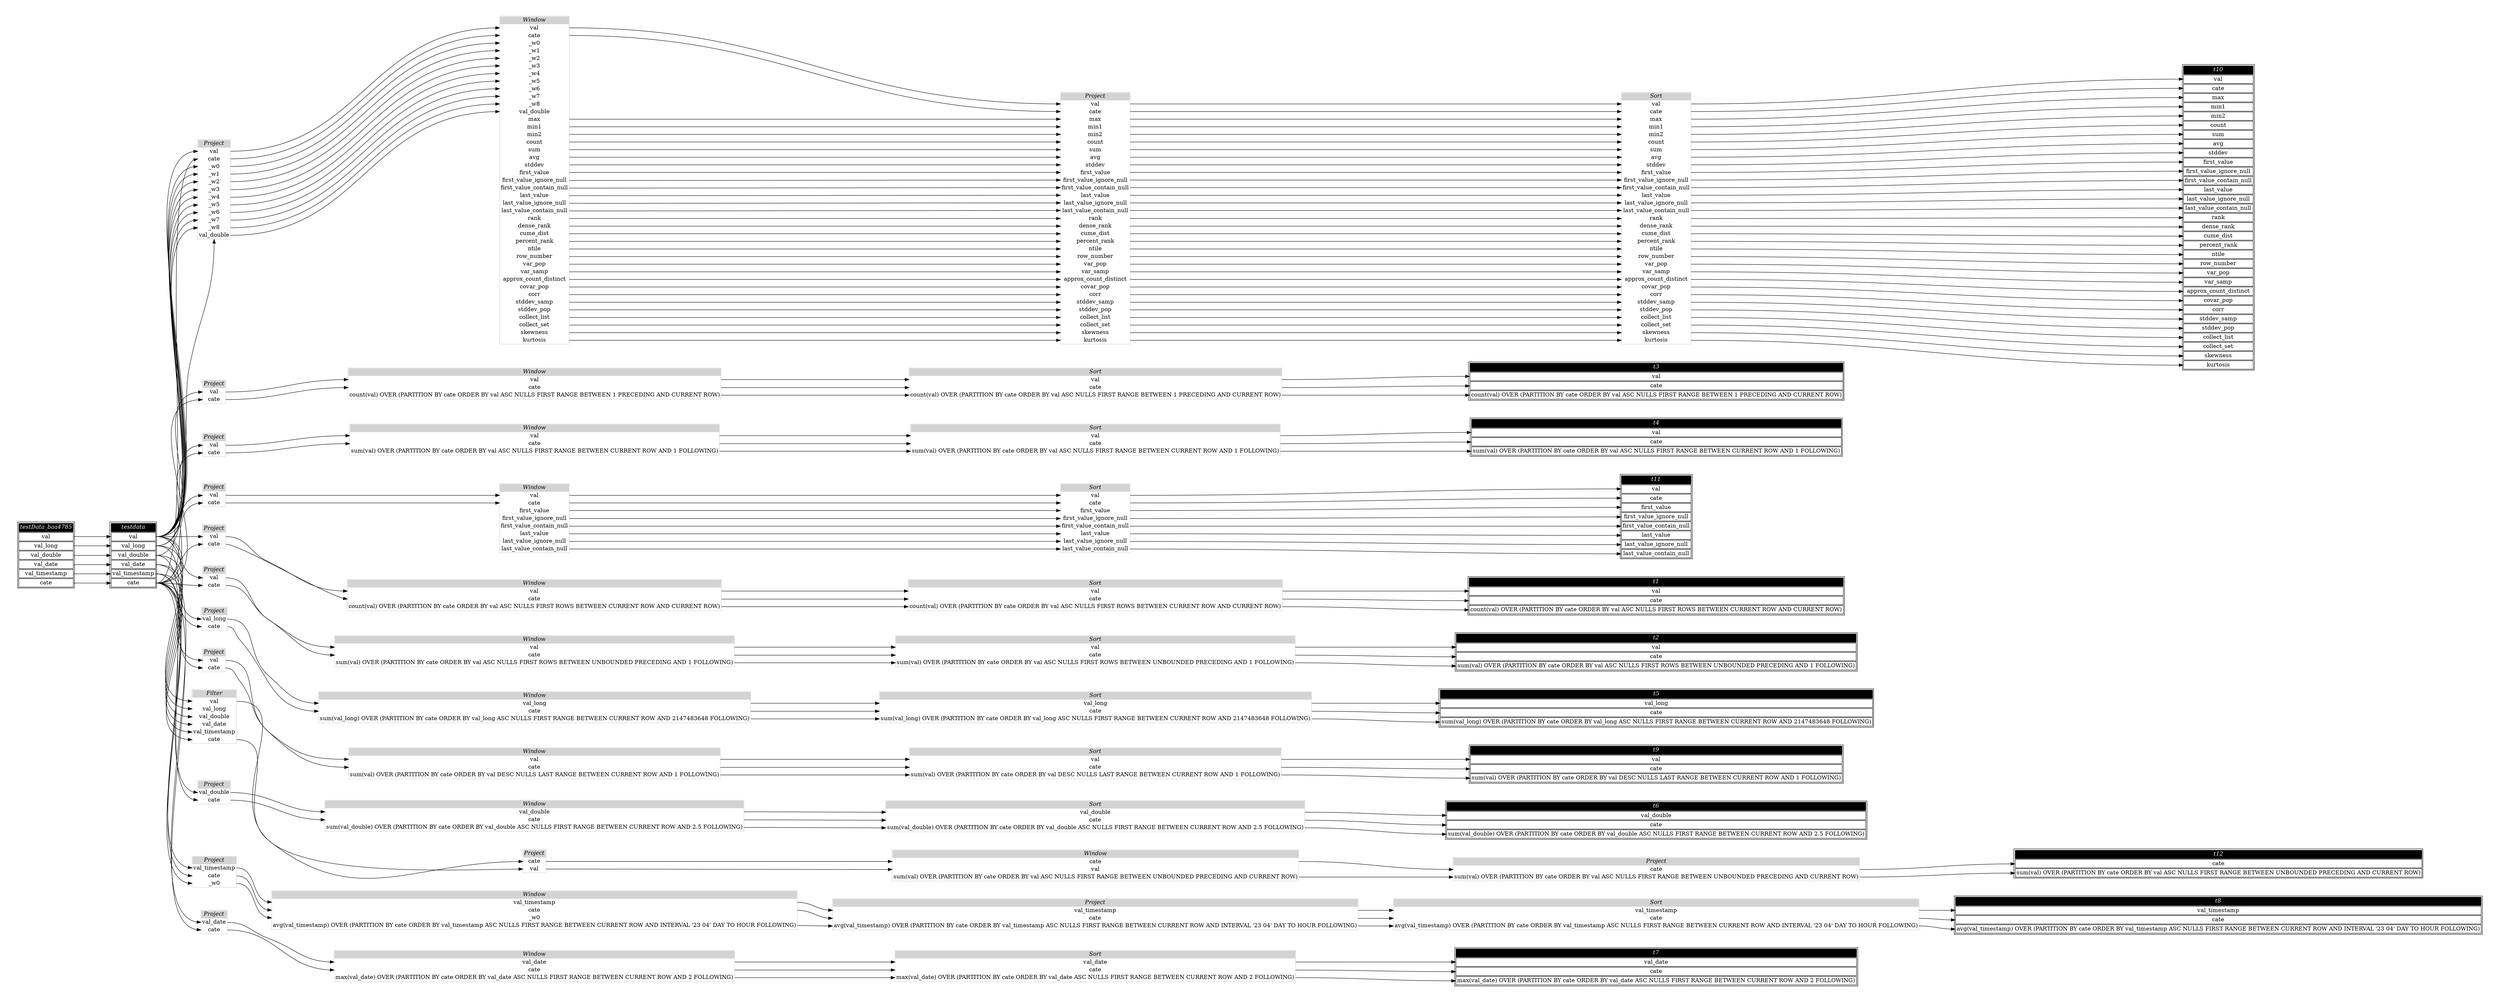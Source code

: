 // Automatically generated by SQLFlowTestSuite


digraph {
  graph [pad="0.5" nodesep="0.5" ranksep="1" fontname="Helvetica" rankdir=LR];
  node [shape=plaintext]

  
"Filter_5f7314d" [label=<
<table color="lightgray" border="1" cellborder="0" cellspacing="0">
  <tr><td bgcolor="lightgray" port="nodeName"><i>Filter</i></td></tr>
  <tr><td port="0">val</td></tr>
<tr><td port="1">val_long</td></tr>
<tr><td port="2">val_double</td></tr>
<tr><td port="3">val_date</td></tr>
<tr><td port="4">val_timestamp</td></tr>
<tr><td port="5">cate</td></tr>
</table>>];
     

"Project_181bcd5" [label=<
<table color="lightgray" border="1" cellborder="0" cellspacing="0">
  <tr><td bgcolor="lightgray" port="nodeName"><i>Project</i></td></tr>
  <tr><td port="0">val</td></tr>
<tr><td port="1">cate</td></tr>
</table>>];
     

"Project_1a2ec0c" [label=<
<table color="lightgray" border="1" cellborder="0" cellspacing="0">
  <tr><td bgcolor="lightgray" port="nodeName"><i>Project</i></td></tr>
  <tr><td port="0">val_long</td></tr>
<tr><td port="1">cate</td></tr>
</table>>];
     

"Project_2fdb944" [label=<
<table color="lightgray" border="1" cellborder="0" cellspacing="0">
  <tr><td bgcolor="lightgray" port="nodeName"><i>Project</i></td></tr>
  <tr><td port="0">val</td></tr>
<tr><td port="1">cate</td></tr>
</table>>];
     

"Project_31e1669" [label=<
<table color="lightgray" border="1" cellborder="0" cellspacing="0">
  <tr><td bgcolor="lightgray" port="nodeName"><i>Project</i></td></tr>
  <tr><td port="0">val_date</td></tr>
<tr><td port="1">cate</td></tr>
</table>>];
     

"Project_37bb908" [label=<
<table color="lightgray" border="1" cellborder="0" cellspacing="0">
  <tr><td bgcolor="lightgray" port="nodeName"><i>Project</i></td></tr>
  <tr><td port="0">val</td></tr>
<tr><td port="1">cate</td></tr>
</table>>];
     

"Project_46f2372" [label=<
<table color="lightgray" border="1" cellborder="0" cellspacing="0">
  <tr><td bgcolor="lightgray" port="nodeName"><i>Project</i></td></tr>
  <tr><td port="0">val_timestamp</td></tr>
<tr><td port="1">cate</td></tr>
<tr><td port="2">avg(val_timestamp) OVER (PARTITION BY cate ORDER BY val_timestamp ASC NULLS FIRST RANGE BETWEEN CURRENT ROW AND INTERVAL '23 04' DAY TO HOUR FOLLOWING)</td></tr>
</table>>];
     

"Project_7ec6d59" [label=<
<table color="lightgray" border="1" cellborder="0" cellspacing="0">
  <tr><td bgcolor="lightgray" port="nodeName"><i>Project</i></td></tr>
  <tr><td port="0">val</td></tr>
<tr><td port="1">cate</td></tr>
</table>>];
     

"Project_80725af" [label=<
<table color="lightgray" border="1" cellborder="0" cellspacing="0">
  <tr><td bgcolor="lightgray" port="nodeName"><i>Project</i></td></tr>
  <tr><td port="0">val_double</td></tr>
<tr><td port="1">cate</td></tr>
</table>>];
     

"Project_883b773" [label=<
<table color="lightgray" border="1" cellborder="0" cellspacing="0">
  <tr><td bgcolor="lightgray" port="nodeName"><i>Project</i></td></tr>
  <tr><td port="0">val</td></tr>
<tr><td port="1">cate</td></tr>
</table>>];
     

"Project_94e18be" [label=<
<table color="lightgray" border="1" cellborder="0" cellspacing="0">
  <tr><td bgcolor="lightgray" port="nodeName"><i>Project</i></td></tr>
  <tr><td port="0">val</td></tr>
<tr><td port="1">cate</td></tr>
<tr><td port="2">_w0</td></tr>
<tr><td port="3">_w1</td></tr>
<tr><td port="4">_w2</td></tr>
<tr><td port="5">_w3</td></tr>
<tr><td port="6">_w4</td></tr>
<tr><td port="7">_w5</td></tr>
<tr><td port="8">_w6</td></tr>
<tr><td port="9">_w7</td></tr>
<tr><td port="10">_w8</td></tr>
<tr><td port="11">val_double</td></tr>
</table>>];
     

"Project_9a60dda" [label=<
<table color="lightgray" border="1" cellborder="0" cellspacing="0">
  <tr><td bgcolor="lightgray" port="nodeName"><i>Project</i></td></tr>
  <tr><td port="0">val</td></tr>
<tr><td port="1">cate</td></tr>
<tr><td port="2">max</td></tr>
<tr><td port="3">min1</td></tr>
<tr><td port="4">min2</td></tr>
<tr><td port="5">count</td></tr>
<tr><td port="6">sum</td></tr>
<tr><td port="7">avg</td></tr>
<tr><td port="8">stddev</td></tr>
<tr><td port="9">first_value</td></tr>
<tr><td port="10">first_value_ignore_null</td></tr>
<tr><td port="11">first_value_contain_null</td></tr>
<tr><td port="12">last_value</td></tr>
<tr><td port="13">last_value_ignore_null</td></tr>
<tr><td port="14">last_value_contain_null</td></tr>
<tr><td port="15">rank</td></tr>
<tr><td port="16">dense_rank</td></tr>
<tr><td port="17">cume_dist</td></tr>
<tr><td port="18">percent_rank</td></tr>
<tr><td port="19">ntile</td></tr>
<tr><td port="20">row_number</td></tr>
<tr><td port="21">var_pop</td></tr>
<tr><td port="22">var_samp</td></tr>
<tr><td port="23">approx_count_distinct</td></tr>
<tr><td port="24">covar_pop</td></tr>
<tr><td port="25">corr</td></tr>
<tr><td port="26">stddev_samp</td></tr>
<tr><td port="27">stddev_pop</td></tr>
<tr><td port="28">collect_list</td></tr>
<tr><td port="29">collect_set</td></tr>
<tr><td port="30">skewness</td></tr>
<tr><td port="31">kurtosis</td></tr>
</table>>];
     

"Project_b108d91" [label=<
<table color="lightgray" border="1" cellborder="0" cellspacing="0">
  <tr><td bgcolor="lightgray" port="nodeName"><i>Project</i></td></tr>
  <tr><td port="0">cate</td></tr>
<tr><td port="1">val</td></tr>
</table>>];
     

"Project_b29e8d8" [label=<
<table color="lightgray" border="1" cellborder="0" cellspacing="0">
  <tr><td bgcolor="lightgray" port="nodeName"><i>Project</i></td></tr>
  <tr><td port="0">cate</td></tr>
<tr><td port="1">sum(val) OVER (PARTITION BY cate ORDER BY val ASC NULLS FIRST RANGE BETWEEN UNBOUNDED PRECEDING AND CURRENT ROW)</td></tr>
</table>>];
     

"Project_e3eb9aa" [label=<
<table color="lightgray" border="1" cellborder="0" cellspacing="0">
  <tr><td bgcolor="lightgray" port="nodeName"><i>Project</i></td></tr>
  <tr><td port="0">val</td></tr>
<tr><td port="1">cate</td></tr>
</table>>];
     

"Project_fc1bed7" [label=<
<table color="lightgray" border="1" cellborder="0" cellspacing="0">
  <tr><td bgcolor="lightgray" port="nodeName"><i>Project</i></td></tr>
  <tr><td port="0">val_timestamp</td></tr>
<tr><td port="1">cate</td></tr>
<tr><td port="2">_w0</td></tr>
</table>>];
     

"Sort_0c61394" [label=<
<table color="lightgray" border="1" cellborder="0" cellspacing="0">
  <tr><td bgcolor="lightgray" port="nodeName"><i>Sort</i></td></tr>
  <tr><td port="0">val</td></tr>
<tr><td port="1">cate</td></tr>
<tr><td port="2">sum(val) OVER (PARTITION BY cate ORDER BY val ASC NULLS FIRST ROWS BETWEEN UNBOUNDED PRECEDING AND 1 FOLLOWING)</td></tr>
</table>>];
     

"Sort_0ff4387" [label=<
<table color="lightgray" border="1" cellborder="0" cellspacing="0">
  <tr><td bgcolor="lightgray" port="nodeName"><i>Sort</i></td></tr>
  <tr><td port="0">val</td></tr>
<tr><td port="1">cate</td></tr>
<tr><td port="2">count(val) OVER (PARTITION BY cate ORDER BY val ASC NULLS FIRST ROWS BETWEEN CURRENT ROW AND CURRENT ROW)</td></tr>
</table>>];
     

"Sort_706a6cb" [label=<
<table color="lightgray" border="1" cellborder="0" cellspacing="0">
  <tr><td bgcolor="lightgray" port="nodeName"><i>Sort</i></td></tr>
  <tr><td port="0">val_date</td></tr>
<tr><td port="1">cate</td></tr>
<tr><td port="2">max(val_date) OVER (PARTITION BY cate ORDER BY val_date ASC NULLS FIRST RANGE BETWEEN CURRENT ROW AND 2 FOLLOWING)</td></tr>
</table>>];
     

"Sort_78c6a84" [label=<
<table color="lightgray" border="1" cellborder="0" cellspacing="0">
  <tr><td bgcolor="lightgray" port="nodeName"><i>Sort</i></td></tr>
  <tr><td port="0">val</td></tr>
<tr><td port="1">cate</td></tr>
<tr><td port="2">max</td></tr>
<tr><td port="3">min1</td></tr>
<tr><td port="4">min2</td></tr>
<tr><td port="5">count</td></tr>
<tr><td port="6">sum</td></tr>
<tr><td port="7">avg</td></tr>
<tr><td port="8">stddev</td></tr>
<tr><td port="9">first_value</td></tr>
<tr><td port="10">first_value_ignore_null</td></tr>
<tr><td port="11">first_value_contain_null</td></tr>
<tr><td port="12">last_value</td></tr>
<tr><td port="13">last_value_ignore_null</td></tr>
<tr><td port="14">last_value_contain_null</td></tr>
<tr><td port="15">rank</td></tr>
<tr><td port="16">dense_rank</td></tr>
<tr><td port="17">cume_dist</td></tr>
<tr><td port="18">percent_rank</td></tr>
<tr><td port="19">ntile</td></tr>
<tr><td port="20">row_number</td></tr>
<tr><td port="21">var_pop</td></tr>
<tr><td port="22">var_samp</td></tr>
<tr><td port="23">approx_count_distinct</td></tr>
<tr><td port="24">covar_pop</td></tr>
<tr><td port="25">corr</td></tr>
<tr><td port="26">stddev_samp</td></tr>
<tr><td port="27">stddev_pop</td></tr>
<tr><td port="28">collect_list</td></tr>
<tr><td port="29">collect_set</td></tr>
<tr><td port="30">skewness</td></tr>
<tr><td port="31">kurtosis</td></tr>
</table>>];
     

"Sort_8189dd1" [label=<
<table color="lightgray" border="1" cellborder="0" cellspacing="0">
  <tr><td bgcolor="lightgray" port="nodeName"><i>Sort</i></td></tr>
  <tr><td port="0">val</td></tr>
<tr><td port="1">cate</td></tr>
<tr><td port="2">first_value</td></tr>
<tr><td port="3">first_value_ignore_null</td></tr>
<tr><td port="4">first_value_contain_null</td></tr>
<tr><td port="5">last_value</td></tr>
<tr><td port="6">last_value_ignore_null</td></tr>
<tr><td port="7">last_value_contain_null</td></tr>
</table>>];
     

"Sort_8b9ad9c" [label=<
<table color="lightgray" border="1" cellborder="0" cellspacing="0">
  <tr><td bgcolor="lightgray" port="nodeName"><i>Sort</i></td></tr>
  <tr><td port="0">val</td></tr>
<tr><td port="1">cate</td></tr>
<tr><td port="2">count(val) OVER (PARTITION BY cate ORDER BY val ASC NULLS FIRST RANGE BETWEEN 1 PRECEDING AND CURRENT ROW)</td></tr>
</table>>];
     

"Sort_96194fa" [label=<
<table color="lightgray" border="1" cellborder="0" cellspacing="0">
  <tr><td bgcolor="lightgray" port="nodeName"><i>Sort</i></td></tr>
  <tr><td port="0">val_long</td></tr>
<tr><td port="1">cate</td></tr>
<tr><td port="2">sum(val_long) OVER (PARTITION BY cate ORDER BY val_long ASC NULLS FIRST RANGE BETWEEN CURRENT ROW AND 2147483648 FOLLOWING)</td></tr>
</table>>];
     

"Sort_a3a13f6" [label=<
<table color="lightgray" border="1" cellborder="0" cellspacing="0">
  <tr><td bgcolor="lightgray" port="nodeName"><i>Sort</i></td></tr>
  <tr><td port="0">val</td></tr>
<tr><td port="1">cate</td></tr>
<tr><td port="2">sum(val) OVER (PARTITION BY cate ORDER BY val DESC NULLS LAST RANGE BETWEEN CURRENT ROW AND 1 FOLLOWING)</td></tr>
</table>>];
     

"Sort_c199eac" [label=<
<table color="lightgray" border="1" cellborder="0" cellspacing="0">
  <tr><td bgcolor="lightgray" port="nodeName"><i>Sort</i></td></tr>
  <tr><td port="0">val</td></tr>
<tr><td port="1">cate</td></tr>
<tr><td port="2">sum(val) OVER (PARTITION BY cate ORDER BY val ASC NULLS FIRST RANGE BETWEEN CURRENT ROW AND 1 FOLLOWING)</td></tr>
</table>>];
     

"Sort_dff760f" [label=<
<table color="lightgray" border="1" cellborder="0" cellspacing="0">
  <tr><td bgcolor="lightgray" port="nodeName"><i>Sort</i></td></tr>
  <tr><td port="0">val_timestamp</td></tr>
<tr><td port="1">cate</td></tr>
<tr><td port="2">avg(val_timestamp) OVER (PARTITION BY cate ORDER BY val_timestamp ASC NULLS FIRST RANGE BETWEEN CURRENT ROW AND INTERVAL '23 04' DAY TO HOUR FOLLOWING)</td></tr>
</table>>];
     

"Sort_e7eff5b" [label=<
<table color="lightgray" border="1" cellborder="0" cellspacing="0">
  <tr><td bgcolor="lightgray" port="nodeName"><i>Sort</i></td></tr>
  <tr><td port="0">val_double</td></tr>
<tr><td port="1">cate</td></tr>
<tr><td port="2">sum(val_double) OVER (PARTITION BY cate ORDER BY val_double ASC NULLS FIRST RANGE BETWEEN CURRENT ROW AND 2.5 FOLLOWING)</td></tr>
</table>>];
     

"Window_22d0e49" [label=<
<table color="lightgray" border="1" cellborder="0" cellspacing="0">
  <tr><td bgcolor="lightgray" port="nodeName"><i>Window</i></td></tr>
  <tr><td port="0">val_timestamp</td></tr>
<tr><td port="1">cate</td></tr>
<tr><td port="2">_w0</td></tr>
<tr><td port="3">avg(val_timestamp) OVER (PARTITION BY cate ORDER BY val_timestamp ASC NULLS FIRST RANGE BETWEEN CURRENT ROW AND INTERVAL '23 04' DAY TO HOUR FOLLOWING)</td></tr>
</table>>];
     

"Window_5bcf858" [label=<
<table color="lightgray" border="1" cellborder="0" cellspacing="0">
  <tr><td bgcolor="lightgray" port="nodeName"><i>Window</i></td></tr>
  <tr><td port="0">val</td></tr>
<tr><td port="1">cate</td></tr>
<tr><td port="2">first_value</td></tr>
<tr><td port="3">first_value_ignore_null</td></tr>
<tr><td port="4">first_value_contain_null</td></tr>
<tr><td port="5">last_value</td></tr>
<tr><td port="6">last_value_ignore_null</td></tr>
<tr><td port="7">last_value_contain_null</td></tr>
</table>>];
     

"Window_6385ea2" [label=<
<table color="lightgray" border="1" cellborder="0" cellspacing="0">
  <tr><td bgcolor="lightgray" port="nodeName"><i>Window</i></td></tr>
  <tr><td port="0">val_double</td></tr>
<tr><td port="1">cate</td></tr>
<tr><td port="2">sum(val_double) OVER (PARTITION BY cate ORDER BY val_double ASC NULLS FIRST RANGE BETWEEN CURRENT ROW AND 2.5 FOLLOWING)</td></tr>
</table>>];
     

"Window_abefb8d" [label=<
<table color="lightgray" border="1" cellborder="0" cellspacing="0">
  <tr><td bgcolor="lightgray" port="nodeName"><i>Window</i></td></tr>
  <tr><td port="0">val_date</td></tr>
<tr><td port="1">cate</td></tr>
<tr><td port="2">max(val_date) OVER (PARTITION BY cate ORDER BY val_date ASC NULLS FIRST RANGE BETWEEN CURRENT ROW AND 2 FOLLOWING)</td></tr>
</table>>];
     

"Window_b646ce8" [label=<
<table color="lightgray" border="1" cellborder="0" cellspacing="0">
  <tr><td bgcolor="lightgray" port="nodeName"><i>Window</i></td></tr>
  <tr><td port="0">val</td></tr>
<tr><td port="1">cate</td></tr>
<tr><td port="2">count(val) OVER (PARTITION BY cate ORDER BY val ASC NULLS FIRST RANGE BETWEEN 1 PRECEDING AND CURRENT ROW)</td></tr>
</table>>];
     

"Window_bf0f58c" [label=<
<table color="lightgray" border="1" cellborder="0" cellspacing="0">
  <tr><td bgcolor="lightgray" port="nodeName"><i>Window</i></td></tr>
  <tr><td port="0">val</td></tr>
<tr><td port="1">cate</td></tr>
<tr><td port="2">sum(val) OVER (PARTITION BY cate ORDER BY val DESC NULLS LAST RANGE BETWEEN CURRENT ROW AND 1 FOLLOWING)</td></tr>
</table>>];
     

"Window_c4d1658" [label=<
<table color="lightgray" border="1" cellborder="0" cellspacing="0">
  <tr><td bgcolor="lightgray" port="nodeName"><i>Window</i></td></tr>
  <tr><td port="0">val_long</td></tr>
<tr><td port="1">cate</td></tr>
<tr><td port="2">sum(val_long) OVER (PARTITION BY cate ORDER BY val_long ASC NULLS FIRST RANGE BETWEEN CURRENT ROW AND 2147483648 FOLLOWING)</td></tr>
</table>>];
     

"Window_cffb737" [label=<
<table color="lightgray" border="1" cellborder="0" cellspacing="0">
  <tr><td bgcolor="lightgray" port="nodeName"><i>Window</i></td></tr>
  <tr><td port="0">val</td></tr>
<tr><td port="1">cate</td></tr>
<tr><td port="2">_w0</td></tr>
<tr><td port="3">_w1</td></tr>
<tr><td port="4">_w2</td></tr>
<tr><td port="5">_w3</td></tr>
<tr><td port="6">_w4</td></tr>
<tr><td port="7">_w5</td></tr>
<tr><td port="8">_w6</td></tr>
<tr><td port="9">_w7</td></tr>
<tr><td port="10">_w8</td></tr>
<tr><td port="11">val_double</td></tr>
<tr><td port="12">max</td></tr>
<tr><td port="13">min1</td></tr>
<tr><td port="14">min2</td></tr>
<tr><td port="15">count</td></tr>
<tr><td port="16">sum</td></tr>
<tr><td port="17">avg</td></tr>
<tr><td port="18">stddev</td></tr>
<tr><td port="19">first_value</td></tr>
<tr><td port="20">first_value_ignore_null</td></tr>
<tr><td port="21">first_value_contain_null</td></tr>
<tr><td port="22">last_value</td></tr>
<tr><td port="23">last_value_ignore_null</td></tr>
<tr><td port="24">last_value_contain_null</td></tr>
<tr><td port="25">rank</td></tr>
<tr><td port="26">dense_rank</td></tr>
<tr><td port="27">cume_dist</td></tr>
<tr><td port="28">percent_rank</td></tr>
<tr><td port="29">ntile</td></tr>
<tr><td port="30">row_number</td></tr>
<tr><td port="31">var_pop</td></tr>
<tr><td port="32">var_samp</td></tr>
<tr><td port="33">approx_count_distinct</td></tr>
<tr><td port="34">covar_pop</td></tr>
<tr><td port="35">corr</td></tr>
<tr><td port="36">stddev_samp</td></tr>
<tr><td port="37">stddev_pop</td></tr>
<tr><td port="38">collect_list</td></tr>
<tr><td port="39">collect_set</td></tr>
<tr><td port="40">skewness</td></tr>
<tr><td port="41">kurtosis</td></tr>
</table>>];
     

"Window_e991dd8" [label=<
<table color="lightgray" border="1" cellborder="0" cellspacing="0">
  <tr><td bgcolor="lightgray" port="nodeName"><i>Window</i></td></tr>
  <tr><td port="0">val</td></tr>
<tr><td port="1">cate</td></tr>
<tr><td port="2">sum(val) OVER (PARTITION BY cate ORDER BY val ASC NULLS FIRST ROWS BETWEEN UNBOUNDED PRECEDING AND 1 FOLLOWING)</td></tr>
</table>>];
     

"Window_eaa0671" [label=<
<table color="lightgray" border="1" cellborder="0" cellspacing="0">
  <tr><td bgcolor="lightgray" port="nodeName"><i>Window</i></td></tr>
  <tr><td port="0">cate</td></tr>
<tr><td port="1">val</td></tr>
<tr><td port="2">sum(val) OVER (PARTITION BY cate ORDER BY val ASC NULLS FIRST RANGE BETWEEN UNBOUNDED PRECEDING AND CURRENT ROW)</td></tr>
</table>>];
     

"Window_f13154c" [label=<
<table color="lightgray" border="1" cellborder="0" cellspacing="0">
  <tr><td bgcolor="lightgray" port="nodeName"><i>Window</i></td></tr>
  <tr><td port="0">val</td></tr>
<tr><td port="1">cate</td></tr>
<tr><td port="2">sum(val) OVER (PARTITION BY cate ORDER BY val ASC NULLS FIRST RANGE BETWEEN CURRENT ROW AND 1 FOLLOWING)</td></tr>
</table>>];
     

"Window_f8e7ad7" [label=<
<table color="lightgray" border="1" cellborder="0" cellspacing="0">
  <tr><td bgcolor="lightgray" port="nodeName"><i>Window</i></td></tr>
  <tr><td port="0">val</td></tr>
<tr><td port="1">cate</td></tr>
<tr><td port="2">count(val) OVER (PARTITION BY cate ORDER BY val ASC NULLS FIRST ROWS BETWEEN CURRENT ROW AND CURRENT ROW)</td></tr>
</table>>];
     

"t1" [color="black" label=<
<table>
  <tr><td bgcolor="black" port="nodeName"><i><font color="white">t1</font></i></td></tr>
  <tr><td port="0">val</td></tr>
<tr><td port="1">cate</td></tr>
<tr><td port="2">count(val) OVER (PARTITION BY cate ORDER BY val ASC NULLS FIRST ROWS BETWEEN CURRENT ROW AND CURRENT ROW)</td></tr>
</table>>];
     

"t10" [color="black" label=<
<table>
  <tr><td bgcolor="black" port="nodeName"><i><font color="white">t10</font></i></td></tr>
  <tr><td port="0">val</td></tr>
<tr><td port="1">cate</td></tr>
<tr><td port="2">max</td></tr>
<tr><td port="3">min1</td></tr>
<tr><td port="4">min2</td></tr>
<tr><td port="5">count</td></tr>
<tr><td port="6">sum</td></tr>
<tr><td port="7">avg</td></tr>
<tr><td port="8">stddev</td></tr>
<tr><td port="9">first_value</td></tr>
<tr><td port="10">first_value_ignore_null</td></tr>
<tr><td port="11">first_value_contain_null</td></tr>
<tr><td port="12">last_value</td></tr>
<tr><td port="13">last_value_ignore_null</td></tr>
<tr><td port="14">last_value_contain_null</td></tr>
<tr><td port="15">rank</td></tr>
<tr><td port="16">dense_rank</td></tr>
<tr><td port="17">cume_dist</td></tr>
<tr><td port="18">percent_rank</td></tr>
<tr><td port="19">ntile</td></tr>
<tr><td port="20">row_number</td></tr>
<tr><td port="21">var_pop</td></tr>
<tr><td port="22">var_samp</td></tr>
<tr><td port="23">approx_count_distinct</td></tr>
<tr><td port="24">covar_pop</td></tr>
<tr><td port="25">corr</td></tr>
<tr><td port="26">stddev_samp</td></tr>
<tr><td port="27">stddev_pop</td></tr>
<tr><td port="28">collect_list</td></tr>
<tr><td port="29">collect_set</td></tr>
<tr><td port="30">skewness</td></tr>
<tr><td port="31">kurtosis</td></tr>
</table>>];
     

"t11" [color="black" label=<
<table>
  <tr><td bgcolor="black" port="nodeName"><i><font color="white">t11</font></i></td></tr>
  <tr><td port="0">val</td></tr>
<tr><td port="1">cate</td></tr>
<tr><td port="2">first_value</td></tr>
<tr><td port="3">first_value_ignore_null</td></tr>
<tr><td port="4">first_value_contain_null</td></tr>
<tr><td port="5">last_value</td></tr>
<tr><td port="6">last_value_ignore_null</td></tr>
<tr><td port="7">last_value_contain_null</td></tr>
</table>>];
     

"t12" [color="black" label=<
<table>
  <tr><td bgcolor="black" port="nodeName"><i><font color="white">t12</font></i></td></tr>
  <tr><td port="0">cate</td></tr>
<tr><td port="1">sum(val) OVER (PARTITION BY cate ORDER BY val ASC NULLS FIRST RANGE BETWEEN UNBOUNDED PRECEDING AND CURRENT ROW)</td></tr>
</table>>];
     

"t2" [color="black" label=<
<table>
  <tr><td bgcolor="black" port="nodeName"><i><font color="white">t2</font></i></td></tr>
  <tr><td port="0">val</td></tr>
<tr><td port="1">cate</td></tr>
<tr><td port="2">sum(val) OVER (PARTITION BY cate ORDER BY val ASC NULLS FIRST ROWS BETWEEN UNBOUNDED PRECEDING AND 1 FOLLOWING)</td></tr>
</table>>];
     

"t3" [color="black" label=<
<table>
  <tr><td bgcolor="black" port="nodeName"><i><font color="white">t3</font></i></td></tr>
  <tr><td port="0">val</td></tr>
<tr><td port="1">cate</td></tr>
<tr><td port="2">count(val) OVER (PARTITION BY cate ORDER BY val ASC NULLS FIRST RANGE BETWEEN 1 PRECEDING AND CURRENT ROW)</td></tr>
</table>>];
     

"t4" [color="black" label=<
<table>
  <tr><td bgcolor="black" port="nodeName"><i><font color="white">t4</font></i></td></tr>
  <tr><td port="0">val</td></tr>
<tr><td port="1">cate</td></tr>
<tr><td port="2">sum(val) OVER (PARTITION BY cate ORDER BY val ASC NULLS FIRST RANGE BETWEEN CURRENT ROW AND 1 FOLLOWING)</td></tr>
</table>>];
     

"t5" [color="black" label=<
<table>
  <tr><td bgcolor="black" port="nodeName"><i><font color="white">t5</font></i></td></tr>
  <tr><td port="0">val_long</td></tr>
<tr><td port="1">cate</td></tr>
<tr><td port="2">sum(val_long) OVER (PARTITION BY cate ORDER BY val_long ASC NULLS FIRST RANGE BETWEEN CURRENT ROW AND 2147483648 FOLLOWING)</td></tr>
</table>>];
     

"t6" [color="black" label=<
<table>
  <tr><td bgcolor="black" port="nodeName"><i><font color="white">t6</font></i></td></tr>
  <tr><td port="0">val_double</td></tr>
<tr><td port="1">cate</td></tr>
<tr><td port="2">sum(val_double) OVER (PARTITION BY cate ORDER BY val_double ASC NULLS FIRST RANGE BETWEEN CURRENT ROW AND 2.5 FOLLOWING)</td></tr>
</table>>];
     

"t7" [color="black" label=<
<table>
  <tr><td bgcolor="black" port="nodeName"><i><font color="white">t7</font></i></td></tr>
  <tr><td port="0">val_date</td></tr>
<tr><td port="1">cate</td></tr>
<tr><td port="2">max(val_date) OVER (PARTITION BY cate ORDER BY val_date ASC NULLS FIRST RANGE BETWEEN CURRENT ROW AND 2 FOLLOWING)</td></tr>
</table>>];
     

"t8" [color="black" label=<
<table>
  <tr><td bgcolor="black" port="nodeName"><i><font color="white">t8</font></i></td></tr>
  <tr><td port="0">val_timestamp</td></tr>
<tr><td port="1">cate</td></tr>
<tr><td port="2">avg(val_timestamp) OVER (PARTITION BY cate ORDER BY val_timestamp ASC NULLS FIRST RANGE BETWEEN CURRENT ROW AND INTERVAL '23 04' DAY TO HOUR FOLLOWING)</td></tr>
</table>>];
     

"t9" [color="black" label=<
<table>
  <tr><td bgcolor="black" port="nodeName"><i><font color="white">t9</font></i></td></tr>
  <tr><td port="0">val</td></tr>
<tr><td port="1">cate</td></tr>
<tr><td port="2">sum(val) OVER (PARTITION BY cate ORDER BY val DESC NULLS LAST RANGE BETWEEN CURRENT ROW AND 1 FOLLOWING)</td></tr>
</table>>];
     

"testData_baa4785" [color="black" label=<
<table>
  <tr><td bgcolor="black" port="nodeName"><i><font color="white">testData_baa4785</font></i></td></tr>
  <tr><td port="0">val</td></tr>
<tr><td port="1">val_long</td></tr>
<tr><td port="2">val_double</td></tr>
<tr><td port="3">val_date</td></tr>
<tr><td port="4">val_timestamp</td></tr>
<tr><td port="5">cate</td></tr>
</table>>];
     

"testdata" [color="black" label=<
<table>
  <tr><td bgcolor="black" port="nodeName"><i><font color="white">testdata</font></i></td></tr>
  <tr><td port="0">val</td></tr>
<tr><td port="1">val_long</td></tr>
<tr><td port="2">val_double</td></tr>
<tr><td port="3">val_date</td></tr>
<tr><td port="4">val_timestamp</td></tr>
<tr><td port="5">cate</td></tr>
</table>>];
     
  "Filter_5f7314d":0 -> "Project_b108d91":1;
"Filter_5f7314d":5 -> "Project_b108d91":0;
"Project_181bcd5":0 -> "Window_e991dd8":0;
"Project_181bcd5":1 -> "Window_e991dd8":1;
"Project_1a2ec0c":0 -> "Window_c4d1658":0;
"Project_1a2ec0c":1 -> "Window_c4d1658":1;
"Project_2fdb944":0 -> "Window_bf0f58c":0;
"Project_2fdb944":1 -> "Window_bf0f58c":1;
"Project_31e1669":0 -> "Window_abefb8d":0;
"Project_31e1669":1 -> "Window_abefb8d":1;
"Project_37bb908":0 -> "Window_b646ce8":0;
"Project_37bb908":1 -> "Window_b646ce8":1;
"Project_46f2372":0 -> "Sort_dff760f":0;
"Project_46f2372":1 -> "Sort_dff760f":1;
"Project_46f2372":2 -> "Sort_dff760f":2;
"Project_7ec6d59":0 -> "Window_f13154c":0;
"Project_7ec6d59":1 -> "Window_f13154c":1;
"Project_80725af":0 -> "Window_6385ea2":0;
"Project_80725af":1 -> "Window_6385ea2":1;
"Project_883b773":0 -> "Window_5bcf858":0;
"Project_883b773":1 -> "Window_5bcf858":1;
"Project_94e18be":0 -> "Window_cffb737":0;
"Project_94e18be":1 -> "Window_cffb737":1;
"Project_94e18be":10 -> "Window_cffb737":10;
"Project_94e18be":11 -> "Window_cffb737":11;
"Project_94e18be":2 -> "Window_cffb737":2;
"Project_94e18be":3 -> "Window_cffb737":3;
"Project_94e18be":4 -> "Window_cffb737":4;
"Project_94e18be":5 -> "Window_cffb737":5;
"Project_94e18be":6 -> "Window_cffb737":6;
"Project_94e18be":7 -> "Window_cffb737":7;
"Project_94e18be":8 -> "Window_cffb737":8;
"Project_94e18be":9 -> "Window_cffb737":9;
"Project_9a60dda":0 -> "Sort_78c6a84":0;
"Project_9a60dda":1 -> "Sort_78c6a84":1;
"Project_9a60dda":10 -> "Sort_78c6a84":10;
"Project_9a60dda":11 -> "Sort_78c6a84":11;
"Project_9a60dda":12 -> "Sort_78c6a84":12;
"Project_9a60dda":13 -> "Sort_78c6a84":13;
"Project_9a60dda":14 -> "Sort_78c6a84":14;
"Project_9a60dda":15 -> "Sort_78c6a84":15;
"Project_9a60dda":16 -> "Sort_78c6a84":16;
"Project_9a60dda":17 -> "Sort_78c6a84":17;
"Project_9a60dda":18 -> "Sort_78c6a84":18;
"Project_9a60dda":19 -> "Sort_78c6a84":19;
"Project_9a60dda":2 -> "Sort_78c6a84":2;
"Project_9a60dda":20 -> "Sort_78c6a84":20;
"Project_9a60dda":21 -> "Sort_78c6a84":21;
"Project_9a60dda":22 -> "Sort_78c6a84":22;
"Project_9a60dda":23 -> "Sort_78c6a84":23;
"Project_9a60dda":24 -> "Sort_78c6a84":24;
"Project_9a60dda":25 -> "Sort_78c6a84":25;
"Project_9a60dda":26 -> "Sort_78c6a84":26;
"Project_9a60dda":27 -> "Sort_78c6a84":27;
"Project_9a60dda":28 -> "Sort_78c6a84":28;
"Project_9a60dda":29 -> "Sort_78c6a84":29;
"Project_9a60dda":3 -> "Sort_78c6a84":3;
"Project_9a60dda":30 -> "Sort_78c6a84":30;
"Project_9a60dda":31 -> "Sort_78c6a84":31;
"Project_9a60dda":4 -> "Sort_78c6a84":4;
"Project_9a60dda":5 -> "Sort_78c6a84":5;
"Project_9a60dda":6 -> "Sort_78c6a84":6;
"Project_9a60dda":7 -> "Sort_78c6a84":7;
"Project_9a60dda":8 -> "Sort_78c6a84":8;
"Project_9a60dda":9 -> "Sort_78c6a84":9;
"Project_b108d91":0 -> "Window_eaa0671":0;
"Project_b108d91":1 -> "Window_eaa0671":1;
"Project_b29e8d8":0 -> "t12":0;
"Project_b29e8d8":1 -> "t12":1;
"Project_e3eb9aa":0 -> "Window_f8e7ad7":0;
"Project_e3eb9aa":1 -> "Window_f8e7ad7":1;
"Project_fc1bed7":0 -> "Window_22d0e49":0;
"Project_fc1bed7":1 -> "Window_22d0e49":1;
"Project_fc1bed7":2 -> "Window_22d0e49":2;
"Sort_0c61394":0 -> "t2":0;
"Sort_0c61394":1 -> "t2":1;
"Sort_0c61394":2 -> "t2":2;
"Sort_0ff4387":0 -> "t1":0;
"Sort_0ff4387":1 -> "t1":1;
"Sort_0ff4387":2 -> "t1":2;
"Sort_706a6cb":0 -> "t7":0;
"Sort_706a6cb":1 -> "t7":1;
"Sort_706a6cb":2 -> "t7":2;
"Sort_78c6a84":0 -> "t10":0;
"Sort_78c6a84":1 -> "t10":1;
"Sort_78c6a84":10 -> "t10":10;
"Sort_78c6a84":11 -> "t10":11;
"Sort_78c6a84":12 -> "t10":12;
"Sort_78c6a84":13 -> "t10":13;
"Sort_78c6a84":14 -> "t10":14;
"Sort_78c6a84":15 -> "t10":15;
"Sort_78c6a84":16 -> "t10":16;
"Sort_78c6a84":17 -> "t10":17;
"Sort_78c6a84":18 -> "t10":18;
"Sort_78c6a84":19 -> "t10":19;
"Sort_78c6a84":2 -> "t10":2;
"Sort_78c6a84":20 -> "t10":20;
"Sort_78c6a84":21 -> "t10":21;
"Sort_78c6a84":22 -> "t10":22;
"Sort_78c6a84":23 -> "t10":23;
"Sort_78c6a84":24 -> "t10":24;
"Sort_78c6a84":25 -> "t10":25;
"Sort_78c6a84":26 -> "t10":26;
"Sort_78c6a84":27 -> "t10":27;
"Sort_78c6a84":28 -> "t10":28;
"Sort_78c6a84":29 -> "t10":29;
"Sort_78c6a84":3 -> "t10":3;
"Sort_78c6a84":30 -> "t10":30;
"Sort_78c6a84":31 -> "t10":31;
"Sort_78c6a84":4 -> "t10":4;
"Sort_78c6a84":5 -> "t10":5;
"Sort_78c6a84":6 -> "t10":6;
"Sort_78c6a84":7 -> "t10":7;
"Sort_78c6a84":8 -> "t10":8;
"Sort_78c6a84":9 -> "t10":9;
"Sort_8189dd1":0 -> "t11":0;
"Sort_8189dd1":1 -> "t11":1;
"Sort_8189dd1":2 -> "t11":2;
"Sort_8189dd1":3 -> "t11":3;
"Sort_8189dd1":4 -> "t11":4;
"Sort_8189dd1":5 -> "t11":5;
"Sort_8189dd1":6 -> "t11":6;
"Sort_8189dd1":7 -> "t11":7;
"Sort_8b9ad9c":0 -> "t3":0;
"Sort_8b9ad9c":1 -> "t3":1;
"Sort_8b9ad9c":2 -> "t3":2;
"Sort_96194fa":0 -> "t5":0;
"Sort_96194fa":1 -> "t5":1;
"Sort_96194fa":2 -> "t5":2;
"Sort_a3a13f6":0 -> "t9":0;
"Sort_a3a13f6":1 -> "t9":1;
"Sort_a3a13f6":2 -> "t9":2;
"Sort_c199eac":0 -> "t4":0;
"Sort_c199eac":1 -> "t4":1;
"Sort_c199eac":2 -> "t4":2;
"Sort_dff760f":0 -> "t8":0;
"Sort_dff760f":1 -> "t8":1;
"Sort_dff760f":2 -> "t8":2;
"Sort_e7eff5b":0 -> "t6":0;
"Sort_e7eff5b":1 -> "t6":1;
"Sort_e7eff5b":2 -> "t6":2;
"Window_22d0e49":0 -> "Project_46f2372":0;
"Window_22d0e49":1 -> "Project_46f2372":1;
"Window_22d0e49":3 -> "Project_46f2372":2;
"Window_5bcf858":0 -> "Sort_8189dd1":0;
"Window_5bcf858":1 -> "Sort_8189dd1":1;
"Window_5bcf858":2 -> "Sort_8189dd1":2;
"Window_5bcf858":3 -> "Sort_8189dd1":3;
"Window_5bcf858":4 -> "Sort_8189dd1":4;
"Window_5bcf858":5 -> "Sort_8189dd1":5;
"Window_5bcf858":6 -> "Sort_8189dd1":6;
"Window_5bcf858":7 -> "Sort_8189dd1":7;
"Window_6385ea2":0 -> "Sort_e7eff5b":0;
"Window_6385ea2":1 -> "Sort_e7eff5b":1;
"Window_6385ea2":2 -> "Sort_e7eff5b":2;
"Window_abefb8d":0 -> "Sort_706a6cb":0;
"Window_abefb8d":1 -> "Sort_706a6cb":1;
"Window_abefb8d":2 -> "Sort_706a6cb":2;
"Window_b646ce8":0 -> "Sort_8b9ad9c":0;
"Window_b646ce8":1 -> "Sort_8b9ad9c":1;
"Window_b646ce8":2 -> "Sort_8b9ad9c":2;
"Window_bf0f58c":0 -> "Sort_a3a13f6":0;
"Window_bf0f58c":1 -> "Sort_a3a13f6":1;
"Window_bf0f58c":2 -> "Sort_a3a13f6":2;
"Window_c4d1658":0 -> "Sort_96194fa":0;
"Window_c4d1658":1 -> "Sort_96194fa":1;
"Window_c4d1658":2 -> "Sort_96194fa":2;
"Window_cffb737":0 -> "Project_9a60dda":0;
"Window_cffb737":1 -> "Project_9a60dda":1;
"Window_cffb737":12 -> "Project_9a60dda":2;
"Window_cffb737":13 -> "Project_9a60dda":3;
"Window_cffb737":14 -> "Project_9a60dda":4;
"Window_cffb737":15 -> "Project_9a60dda":5;
"Window_cffb737":16 -> "Project_9a60dda":6;
"Window_cffb737":17 -> "Project_9a60dda":7;
"Window_cffb737":18 -> "Project_9a60dda":8;
"Window_cffb737":19 -> "Project_9a60dda":9;
"Window_cffb737":20 -> "Project_9a60dda":10;
"Window_cffb737":21 -> "Project_9a60dda":11;
"Window_cffb737":22 -> "Project_9a60dda":12;
"Window_cffb737":23 -> "Project_9a60dda":13;
"Window_cffb737":24 -> "Project_9a60dda":14;
"Window_cffb737":25 -> "Project_9a60dda":15;
"Window_cffb737":26 -> "Project_9a60dda":16;
"Window_cffb737":27 -> "Project_9a60dda":17;
"Window_cffb737":28 -> "Project_9a60dda":18;
"Window_cffb737":29 -> "Project_9a60dda":19;
"Window_cffb737":30 -> "Project_9a60dda":20;
"Window_cffb737":31 -> "Project_9a60dda":21;
"Window_cffb737":32 -> "Project_9a60dda":22;
"Window_cffb737":33 -> "Project_9a60dda":23;
"Window_cffb737":34 -> "Project_9a60dda":24;
"Window_cffb737":35 -> "Project_9a60dda":25;
"Window_cffb737":36 -> "Project_9a60dda":26;
"Window_cffb737":37 -> "Project_9a60dda":27;
"Window_cffb737":38 -> "Project_9a60dda":28;
"Window_cffb737":39 -> "Project_9a60dda":29;
"Window_cffb737":40 -> "Project_9a60dda":30;
"Window_cffb737":41 -> "Project_9a60dda":31;
"Window_e991dd8":0 -> "Sort_0c61394":0;
"Window_e991dd8":1 -> "Sort_0c61394":1;
"Window_e991dd8":2 -> "Sort_0c61394":2;
"Window_eaa0671":0 -> "Project_b29e8d8":0;
"Window_eaa0671":2 -> "Project_b29e8d8":1;
"Window_f13154c":0 -> "Sort_c199eac":0;
"Window_f13154c":1 -> "Sort_c199eac":1;
"Window_f13154c":2 -> "Sort_c199eac":2;
"Window_f8e7ad7":0 -> "Sort_0ff4387":0;
"Window_f8e7ad7":1 -> "Sort_0ff4387":1;
"Window_f8e7ad7":2 -> "Sort_0ff4387":2;
"testData_baa4785":0 -> "testdata":0;
"testData_baa4785":1 -> "testdata":1;
"testData_baa4785":2 -> "testdata":2;
"testData_baa4785":3 -> "testdata":3;
"testData_baa4785":4 -> "testdata":4;
"testData_baa4785":5 -> "testdata":5;
"testdata":0 -> "Filter_5f7314d":0;
"testdata":0 -> "Project_181bcd5":0;
"testdata":0 -> "Project_2fdb944":0;
"testdata":0 -> "Project_37bb908":0;
"testdata":0 -> "Project_7ec6d59":0;
"testdata":0 -> "Project_883b773":0;
"testdata":0 -> "Project_94e18be":0;
"testdata":0 -> "Project_94e18be":10;
"testdata":0 -> "Project_94e18be":2;
"testdata":0 -> "Project_94e18be":3;
"testdata":0 -> "Project_94e18be":4;
"testdata":0 -> "Project_94e18be":5;
"testdata":0 -> "Project_94e18be":7;
"testdata":0 -> "Project_94e18be":9;
"testdata":0 -> "Project_e3eb9aa":0;
"testdata":1 -> "Filter_5f7314d":1;
"testdata":1 -> "Project_1a2ec0c":0;
"testdata":1 -> "Project_94e18be":6;
"testdata":1 -> "Project_94e18be":8;
"testdata":2 -> "Filter_5f7314d":2;
"testdata":2 -> "Project_80725af":0;
"testdata":2 -> "Project_94e18be":11;
"testdata":3 -> "Filter_5f7314d":3;
"testdata":3 -> "Project_31e1669":0;
"testdata":4 -> "Filter_5f7314d":4;
"testdata":4 -> "Project_fc1bed7":0;
"testdata":4 -> "Project_fc1bed7":2;
"testdata":5 -> "Filter_5f7314d":5;
"testdata":5 -> "Project_181bcd5":1;
"testdata":5 -> "Project_1a2ec0c":1;
"testdata":5 -> "Project_2fdb944":1;
"testdata":5 -> "Project_31e1669":1;
"testdata":5 -> "Project_37bb908":1;
"testdata":5 -> "Project_7ec6d59":1;
"testdata":5 -> "Project_80725af":1;
"testdata":5 -> "Project_883b773":1;
"testdata":5 -> "Project_94e18be":1;
"testdata":5 -> "Project_e3eb9aa":1;
"testdata":5 -> "Project_fc1bed7":1;
}
       